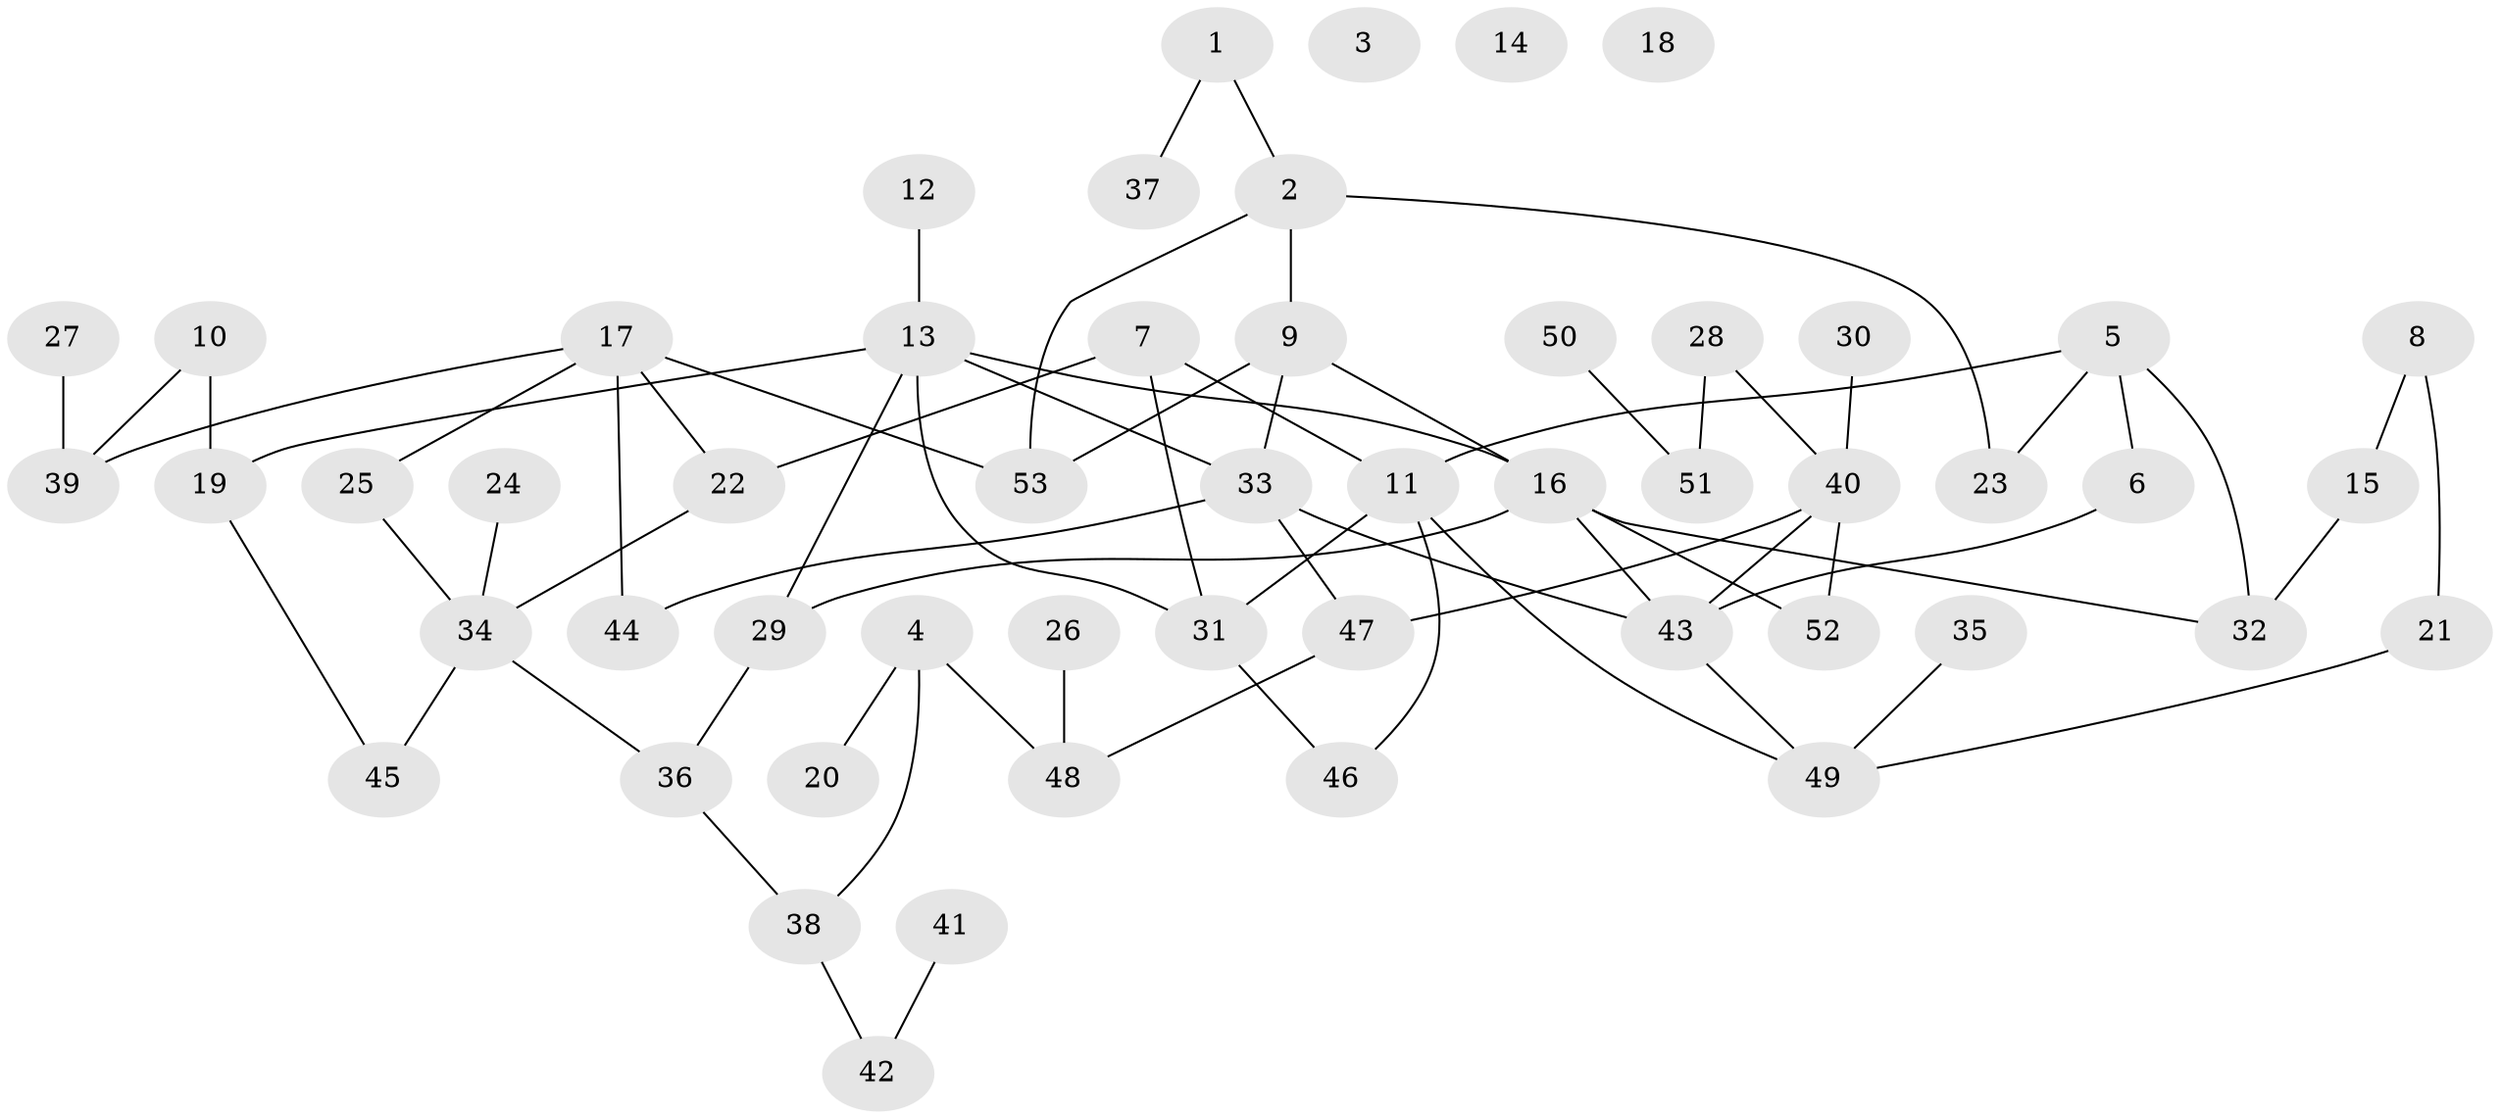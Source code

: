 // coarse degree distribution, {2: 0.29411764705882354, 5: 0.11764705882352941, 0: 0.08823529411764706, 4: 0.11764705882352941, 3: 0.08823529411764706, 6: 0.08823529411764706, 7: 0.029411764705882353, 1: 0.17647058823529413}
// Generated by graph-tools (version 1.1) at 2025/23/03/03/25 07:23:27]
// undirected, 53 vertices, 69 edges
graph export_dot {
graph [start="1"]
  node [color=gray90,style=filled];
  1;
  2;
  3;
  4;
  5;
  6;
  7;
  8;
  9;
  10;
  11;
  12;
  13;
  14;
  15;
  16;
  17;
  18;
  19;
  20;
  21;
  22;
  23;
  24;
  25;
  26;
  27;
  28;
  29;
  30;
  31;
  32;
  33;
  34;
  35;
  36;
  37;
  38;
  39;
  40;
  41;
  42;
  43;
  44;
  45;
  46;
  47;
  48;
  49;
  50;
  51;
  52;
  53;
  1 -- 2;
  1 -- 37;
  2 -- 9;
  2 -- 23;
  2 -- 53;
  4 -- 20;
  4 -- 38;
  4 -- 48;
  5 -- 6;
  5 -- 11;
  5 -- 23;
  5 -- 32;
  6 -- 43;
  7 -- 11;
  7 -- 22;
  7 -- 31;
  8 -- 15;
  8 -- 21;
  9 -- 16;
  9 -- 33;
  9 -- 53;
  10 -- 19;
  10 -- 39;
  11 -- 31;
  11 -- 46;
  11 -- 49;
  12 -- 13;
  13 -- 16;
  13 -- 19;
  13 -- 29;
  13 -- 31;
  13 -- 33;
  15 -- 32;
  16 -- 29;
  16 -- 32;
  16 -- 43;
  16 -- 52;
  17 -- 22;
  17 -- 25;
  17 -- 39;
  17 -- 44;
  17 -- 53;
  19 -- 45;
  21 -- 49;
  22 -- 34;
  24 -- 34;
  25 -- 34;
  26 -- 48;
  27 -- 39;
  28 -- 40;
  28 -- 51;
  29 -- 36;
  30 -- 40;
  31 -- 46;
  33 -- 43;
  33 -- 44;
  33 -- 47;
  34 -- 36;
  34 -- 45;
  35 -- 49;
  36 -- 38;
  38 -- 42;
  40 -- 43;
  40 -- 47;
  40 -- 52;
  41 -- 42;
  43 -- 49;
  47 -- 48;
  50 -- 51;
}
